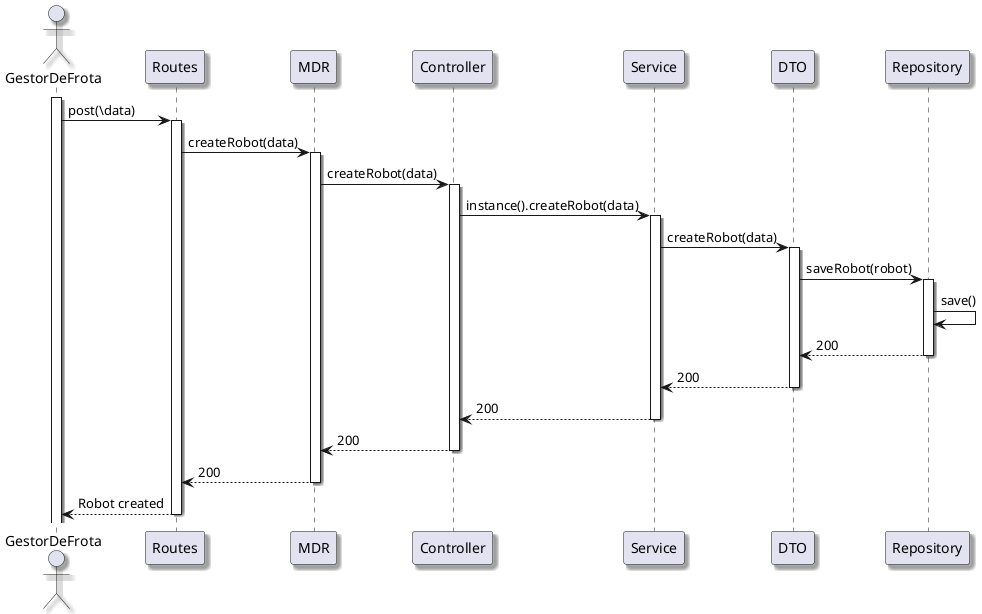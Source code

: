 @startuml
skinparam handwritten false
skinparam monochrome false
skinparam packageStyle rect
skinparam defaultFontName FG Virgil
skinparam shadowing true

actor GestorDeFrota as GestorDeFrota

activate GestorDeFrota
GestorDeFrota -> Routes: post(\data)
activate Routes
Routes -> MDR: createRobot(data)
activate MDR
MDR -> Controller: createRobot(data)
activate Controller
Controller -> Service: instance().createRobot(data)
activate Service
Service -> DTO: createRobot(data)
activate DTO
DTO -> Repository: saveRobot(robot)
activate Repository
Repository -> Repository: save()
Repository --> DTO: 200
deactivate Repository
DTO --> Service: 200
deactivate DTO
Service --> Controller: 200
deactivate Service
Controller --> MDR: 200
deactivate Controller
MDR --> Routes: 200
deactivate MDR
Routes --> GestorDeFrota: Robot created
deactivate Routes

@enduml